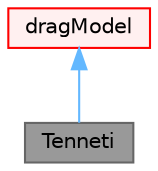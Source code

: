 digraph "Tenneti"
{
 // LATEX_PDF_SIZE
  bgcolor="transparent";
  edge [fontname=Helvetica,fontsize=10,labelfontname=Helvetica,labelfontsize=10];
  node [fontname=Helvetica,fontsize=10,shape=box,height=0.2,width=0.4];
  Node1 [id="Node000001",label="Tenneti",height=0.2,width=0.4,color="gray40", fillcolor="grey60", style="filled", fontcolor="black",tooltip="Drag model of Tenneti et al. for monodisperse gas-particle flows obtained with particle-resolved dire..."];
  Node2 -> Node1 [id="edge1_Node000001_Node000002",dir="back",color="steelblue1",style="solid",tooltip=" "];
  Node2 [id="Node000002",label="dragModel",height=0.2,width=0.4,color="red", fillcolor="#FFF0F0", style="filled",URL="$classFoam_1_1dragModel.html",tooltip=" "];
}
